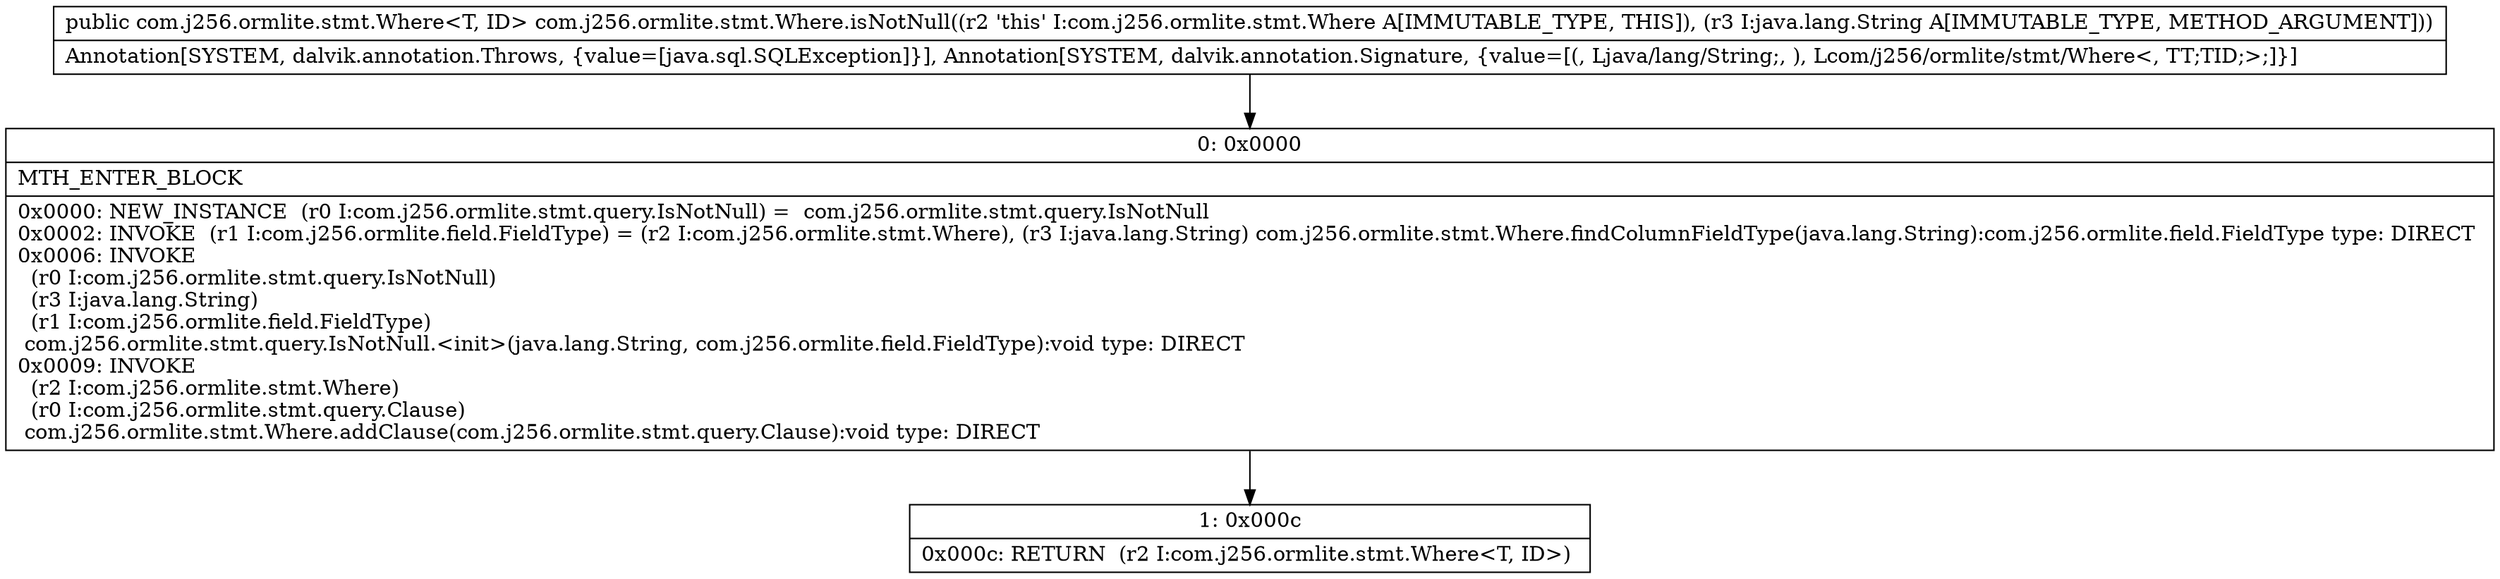 digraph "CFG forcom.j256.ormlite.stmt.Where.isNotNull(Ljava\/lang\/String;)Lcom\/j256\/ormlite\/stmt\/Where;" {
Node_0 [shape=record,label="{0\:\ 0x0000|MTH_ENTER_BLOCK\l|0x0000: NEW_INSTANCE  (r0 I:com.j256.ormlite.stmt.query.IsNotNull) =  com.j256.ormlite.stmt.query.IsNotNull \l0x0002: INVOKE  (r1 I:com.j256.ormlite.field.FieldType) = (r2 I:com.j256.ormlite.stmt.Where), (r3 I:java.lang.String) com.j256.ormlite.stmt.Where.findColumnFieldType(java.lang.String):com.j256.ormlite.field.FieldType type: DIRECT \l0x0006: INVOKE  \l  (r0 I:com.j256.ormlite.stmt.query.IsNotNull)\l  (r3 I:java.lang.String)\l  (r1 I:com.j256.ormlite.field.FieldType)\l com.j256.ormlite.stmt.query.IsNotNull.\<init\>(java.lang.String, com.j256.ormlite.field.FieldType):void type: DIRECT \l0x0009: INVOKE  \l  (r2 I:com.j256.ormlite.stmt.Where)\l  (r0 I:com.j256.ormlite.stmt.query.Clause)\l com.j256.ormlite.stmt.Where.addClause(com.j256.ormlite.stmt.query.Clause):void type: DIRECT \l}"];
Node_1 [shape=record,label="{1\:\ 0x000c|0x000c: RETURN  (r2 I:com.j256.ormlite.stmt.Where\<T, ID\>) \l}"];
MethodNode[shape=record,label="{public com.j256.ormlite.stmt.Where\<T, ID\> com.j256.ormlite.stmt.Where.isNotNull((r2 'this' I:com.j256.ormlite.stmt.Where A[IMMUTABLE_TYPE, THIS]), (r3 I:java.lang.String A[IMMUTABLE_TYPE, METHOD_ARGUMENT]))  | Annotation[SYSTEM, dalvik.annotation.Throws, \{value=[java.sql.SQLException]\}], Annotation[SYSTEM, dalvik.annotation.Signature, \{value=[(, Ljava\/lang\/String;, ), Lcom\/j256\/ormlite\/stmt\/Where\<, TT;TID;\>;]\}]\l}"];
MethodNode -> Node_0;
Node_0 -> Node_1;
}

